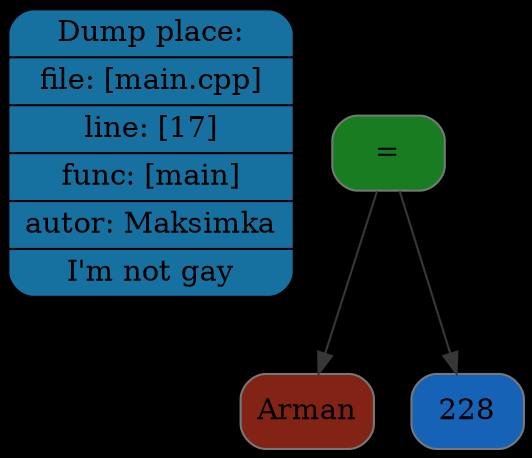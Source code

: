 digraph G{
rankdir=TB
graph [bgcolor="#000000"];
place[shape=Mrecord, style=filled, fillcolor="#1771a0", pos="0,1!",label = " { Dump place: | file: [main.cpp] | line: [17] | func: [main] | autor: Maksimka | I'm not gay } "color = "#000000"];
node0x5060000000e0[shape=Mrecord, style=filled, fillcolor="#177d20"label = "=", color = "#777777"];
node0x506000000020[shape=Mrecord, style=filled, fillcolor="#832316"label = "Arman", color = "#777777"];
node0x506000000080[shape=Mrecord, style=filled, fillcolor="#1662b7"label = "228", color = "#777777"];
edge[color="#373737"];
node0x5060000000e0->node0x506000000020;
node0x5060000000e0->node0x506000000080;
}
